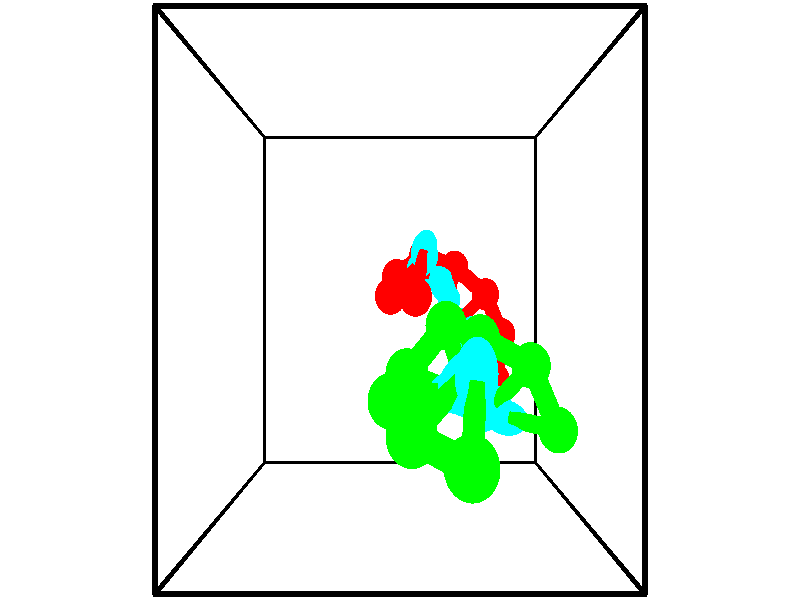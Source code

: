 // switches for output
#declare DRAW_BASES = 1; // possible values are 0, 1; only relevant for DNA ribbons
#declare DRAW_BASES_TYPE = 3; // possible values are 1, 2, 3; only relevant for DNA ribbons
#declare DRAW_FOG = 0; // set to 1 to enable fog

#include "colors.inc"

#include "transforms.inc"
background { rgb <1, 1, 1>}

#default {
   normal{
       ripples 0.25
       frequency 0.20
       turbulence 0.2
       lambda 5
   }
	finish {
		phong 0.1
		phong_size 40.
	}
}

// original window dimensions: 1024x640


// camera settings

camera {
	sky <-0, 1, 0>
	up <-0, 1, 0>
	right 1.6 * <1, 0, 0>
	location <2.5, 2.5, 11.1562>
	look_at <2.5, 2.5, 2.5>
	direction <0, 0, -8.6562>
	angle 67.0682
}


# declare cpy_camera_pos = <2.5, 2.5, 11.1562>;
# if (DRAW_FOG = 1)
fog {
	fog_type 2
	up vnormalize(cpy_camera_pos)
	color rgbt<1,1,1,0.3>
	distance 1e-5
	fog_alt 3e-3
	fog_offset 4
}
# end


// LIGHTS

# declare lum = 6;
global_settings {
	ambient_light rgb lum * <0.05, 0.05, 0.05>
	max_trace_level 15
}# declare cpy_direct_light_amount = 0.25;
light_source
{	1000 * <-1, -1, 1>,
	rgb lum * cpy_direct_light_amount
	parallel
}

light_source
{	1000 * <1, 1, -1>,
	rgb lum * cpy_direct_light_amount
	parallel
}

// strand 0

// nucleotide -1

// particle -1
sphere {
	<2.730742, 2.540507, 2.100016> 0.250000
	pigment { color rgbt <1,0,0,0> }
	no_shadow
}
cylinder {
	<2.814182, 2.890198, 1.924648>,  <2.864246, 3.100012, 1.819427>, 0.100000
	pigment { color rgbt <1,0,0,0> }
	no_shadow
}
cylinder {
	<2.814182, 2.890198, 1.924648>,  <2.730742, 2.540507, 2.100016>, 0.100000
	pigment { color rgbt <1,0,0,0> }
	no_shadow
}

// particle -1
sphere {
	<2.814182, 2.890198, 1.924648> 0.100000
	pigment { color rgbt <1,0,0,0> }
	no_shadow
}
sphere {
	0, 1
	scale<0.080000,0.200000,0.300000>
	matrix <0.075161, -0.461286, -0.884062,
		-0.975109, 0.151464, -0.161932,
		0.208601, 0.874228, -0.438420,
		2.876762, 3.152466, 1.793122>
	pigment { color rgbt <0,1,1,0> }
	no_shadow
}
cylinder {
	<2.349240, 2.552902, 1.487224>,  <2.730742, 2.540507, 2.100016>, 0.130000
	pigment { color rgbt <1,0,0,0> }
	no_shadow
}

// nucleotide -1

// particle -1
sphere {
	<2.349240, 2.552902, 1.487224> 0.250000
	pigment { color rgbt <1,0,0,0> }
	no_shadow
}
cylinder {
	<2.644569, 2.814178, 1.420029>,  <2.821767, 2.970944, 1.379712>, 0.100000
	pigment { color rgbt <1,0,0,0> }
	no_shadow
}
cylinder {
	<2.644569, 2.814178, 1.420029>,  <2.349240, 2.552902, 1.487224>, 0.100000
	pigment { color rgbt <1,0,0,0> }
	no_shadow
}

// particle -1
sphere {
	<2.644569, 2.814178, 1.420029> 0.100000
	pigment { color rgbt <1,0,0,0> }
	no_shadow
}
sphere {
	0, 1
	scale<0.080000,0.200000,0.300000>
	matrix <0.124112, -0.376408, -0.918103,
		-0.662928, 0.657009, -0.358980,
		0.738325, 0.653190, -0.167988,
		2.866067, 3.010135, 1.369632>
	pigment { color rgbt <0,1,1,0> }
	no_shadow
}
cylinder {
	<2.440825, 2.840603, 0.738065>,  <2.349240, 2.552902, 1.487224>, 0.130000
	pigment { color rgbt <1,0,0,0> }
	no_shadow
}

// nucleotide -1

// particle -1
sphere {
	<2.440825, 2.840603, 0.738065> 0.250000
	pigment { color rgbt <1,0,0,0> }
	no_shadow
}
cylinder {
	<2.806217, 2.823830, 0.899952>,  <3.025452, 2.813766, 0.997084>, 0.100000
	pigment { color rgbt <1,0,0,0> }
	no_shadow
}
cylinder {
	<2.806217, 2.823830, 0.899952>,  <2.440825, 2.840603, 0.738065>, 0.100000
	pigment { color rgbt <1,0,0,0> }
	no_shadow
}

// particle -1
sphere {
	<2.806217, 2.823830, 0.899952> 0.100000
	pigment { color rgbt <1,0,0,0> }
	no_shadow
}
sphere {
	0, 1
	scale<0.080000,0.200000,0.300000>
	matrix <0.311918, -0.566538, -0.762720,
		0.261271, 0.822968, -0.504442,
		0.913479, -0.041932, 0.404718,
		3.080261, 2.811250, 1.021367>
	pigment { color rgbt <0,1,1,0> }
	no_shadow
}
cylinder {
	<2.914378, 3.166934, 0.302753>,  <2.440825, 2.840603, 0.738065>, 0.130000
	pigment { color rgbt <1,0,0,0> }
	no_shadow
}

// nucleotide -1

// particle -1
sphere {
	<2.914378, 3.166934, 0.302753> 0.250000
	pigment { color rgbt <1,0,0,0> }
	no_shadow
}
cylinder {
	<3.099834, 2.894882, 0.529896>,  <3.211108, 2.731651, 0.666181>, 0.100000
	pigment { color rgbt <1,0,0,0> }
	no_shadow
}
cylinder {
	<3.099834, 2.894882, 0.529896>,  <2.914378, 3.166934, 0.302753>, 0.100000
	pigment { color rgbt <1,0,0,0> }
	no_shadow
}

// particle -1
sphere {
	<3.099834, 2.894882, 0.529896> 0.100000
	pigment { color rgbt <1,0,0,0> }
	no_shadow
}
sphere {
	0, 1
	scale<0.080000,0.200000,0.300000>
	matrix <0.309743, -0.476047, -0.823067,
		0.830119, 0.557496, -0.010049,
		0.463640, -0.680130, 0.567856,
		3.238926, 2.690843, 0.700253>
	pigment { color rgbt <0,1,1,0> }
	no_shadow
}
cylinder {
	<3.511758, 3.011795, -0.019191>,  <2.914378, 3.166934, 0.302753>, 0.130000
	pigment { color rgbt <1,0,0,0> }
	no_shadow
}

// nucleotide -1

// particle -1
sphere {
	<3.511758, 3.011795, -0.019191> 0.250000
	pigment { color rgbt <1,0,0,0> }
	no_shadow
}
cylinder {
	<3.430511, 2.700584, 0.218605>,  <3.381764, 2.513858, 0.361283>, 0.100000
	pigment { color rgbt <1,0,0,0> }
	no_shadow
}
cylinder {
	<3.430511, 2.700584, 0.218605>,  <3.511758, 3.011795, -0.019191>, 0.100000
	pigment { color rgbt <1,0,0,0> }
	no_shadow
}

// particle -1
sphere {
	<3.430511, 2.700584, 0.218605> 0.100000
	pigment { color rgbt <1,0,0,0> }
	no_shadow
}
sphere {
	0, 1
	scale<0.080000,0.200000,0.300000>
	matrix <0.216168, -0.627796, -0.747759,
		0.954995, -0.023372, 0.295699,
		-0.203115, -0.778027, 0.594490,
		3.369577, 2.467176, 0.396952>
	pigment { color rgbt <0,1,1,0> }
	no_shadow
}
cylinder {
	<4.085597, 2.588355, -0.051432>,  <3.511758, 3.011795, -0.019191>, 0.130000
	pigment { color rgbt <1,0,0,0> }
	no_shadow
}

// nucleotide -1

// particle -1
sphere {
	<4.085597, 2.588355, -0.051432> 0.250000
	pigment { color rgbt <1,0,0,0> }
	no_shadow
}
cylinder {
	<3.784626, 2.342033, 0.042068>,  <3.604044, 2.194240, 0.098169>, 0.100000
	pigment { color rgbt <1,0,0,0> }
	no_shadow
}
cylinder {
	<3.784626, 2.342033, 0.042068>,  <4.085597, 2.588355, -0.051432>, 0.100000
	pigment { color rgbt <1,0,0,0> }
	no_shadow
}

// particle -1
sphere {
	<3.784626, 2.342033, 0.042068> 0.100000
	pigment { color rgbt <1,0,0,0> }
	no_shadow
}
sphere {
	0, 1
	scale<0.080000,0.200000,0.300000>
	matrix <0.137689, -0.494089, -0.858439,
		0.644124, -0.613727, 0.456555,
		-0.752426, -0.615804, 0.233751,
		3.558898, 2.157292, 0.112194>
	pigment { color rgbt <0,1,1,0> }
	no_shadow
}
cylinder {
	<4.391193, 1.970184, -0.072584>,  <4.085597, 2.588355, -0.051432>, 0.130000
	pigment { color rgbt <1,0,0,0> }
	no_shadow
}

// nucleotide -1

// particle -1
sphere {
	<4.391193, 1.970184, -0.072584> 0.250000
	pigment { color rgbt <1,0,0,0> }
	no_shadow
}
cylinder {
	<3.997051, 1.917763, -0.116219>,  <3.760566, 1.886310, -0.142399>, 0.100000
	pigment { color rgbt <1,0,0,0> }
	no_shadow
}
cylinder {
	<3.997051, 1.917763, -0.116219>,  <4.391193, 1.970184, -0.072584>, 0.100000
	pigment { color rgbt <1,0,0,0> }
	no_shadow
}

// particle -1
sphere {
	<3.997051, 1.917763, -0.116219> 0.100000
	pigment { color rgbt <1,0,0,0> }
	no_shadow
}
sphere {
	0, 1
	scale<0.080000,0.200000,0.300000>
	matrix <0.167273, -0.618813, -0.767522,
		0.033083, -0.774529, 0.631673,
		-0.985356, -0.131054, -0.109086,
		3.701445, 1.878447, -0.148944>
	pigment { color rgbt <0,1,1,0> }
	no_shadow
}
cylinder {
	<4.290991, 1.269389, -0.084830>,  <4.391193, 1.970184, -0.072584>, 0.130000
	pigment { color rgbt <1,0,0,0> }
	no_shadow
}

// nucleotide -1

// particle -1
sphere {
	<4.290991, 1.269389, -0.084830> 0.250000
	pigment { color rgbt <1,0,0,0> }
	no_shadow
}
cylinder {
	<3.968689, 1.410912, -0.274811>,  <3.775308, 1.495825, -0.388799>, 0.100000
	pigment { color rgbt <1,0,0,0> }
	no_shadow
}
cylinder {
	<3.968689, 1.410912, -0.274811>,  <4.290991, 1.269389, -0.084830>, 0.100000
	pigment { color rgbt <1,0,0,0> }
	no_shadow
}

// particle -1
sphere {
	<3.968689, 1.410912, -0.274811> 0.100000
	pigment { color rgbt <1,0,0,0> }
	no_shadow
}
sphere {
	0, 1
	scale<0.080000,0.200000,0.300000>
	matrix <0.187757, -0.607979, -0.771433,
		-0.561694, -0.710764, 0.423455,
		-0.805759, 0.353803, -0.474949,
		3.726963, 1.517054, -0.417296>
	pigment { color rgbt <0,1,1,0> }
	no_shadow
}
// strand 1

// nucleotide -1

// particle -1
sphere {
	<4.556323, 1.090039, 3.296498> 0.250000
	pigment { color rgbt <0,1,0,0> }
	no_shadow
}
cylinder {
	<4.195468, 1.139648, 3.131203>,  <3.978955, 1.169414, 3.032025>, 0.100000
	pigment { color rgbt <0,1,0,0> }
	no_shadow
}
cylinder {
	<4.195468, 1.139648, 3.131203>,  <4.556323, 1.090039, 3.296498>, 0.100000
	pigment { color rgbt <0,1,0,0> }
	no_shadow
}

// particle -1
sphere {
	<4.195468, 1.139648, 3.131203> 0.100000
	pigment { color rgbt <0,1,0,0> }
	no_shadow
}
sphere {
	0, 1
	scale<0.080000,0.200000,0.300000>
	matrix <-0.348336, 0.355779, 0.867227,
		0.254578, 0.926304, -0.277760,
		-0.902137, 0.124023, -0.413239,
		3.924827, 1.176855, 3.007231>
	pigment { color rgbt <0,1,1,0> }
	no_shadow
}
cylinder {
	<4.199264, 1.793980, 3.323545>,  <4.556323, 1.090039, 3.296498>, 0.130000
	pigment { color rgbt <0,1,0,0> }
	no_shadow
}

// nucleotide -1

// particle -1
sphere {
	<4.199264, 1.793980, 3.323545> 0.250000
	pigment { color rgbt <0,1,0,0> }
	no_shadow
}
cylinder {
	<3.904061, 1.524185, 3.315376>,  <3.726940, 1.362309, 3.310475>, 0.100000
	pigment { color rgbt <0,1,0,0> }
	no_shadow
}
cylinder {
	<3.904061, 1.524185, 3.315376>,  <4.199264, 1.793980, 3.323545>, 0.100000
	pigment { color rgbt <0,1,0,0> }
	no_shadow
}

// particle -1
sphere {
	<3.904061, 1.524185, 3.315376> 0.100000
	pigment { color rgbt <0,1,0,0> }
	no_shadow
}
sphere {
	0, 1
	scale<0.080000,0.200000,0.300000>
	matrix <-0.319592, 0.322716, 0.890907,
		-0.594314, 0.664020, -0.453726,
		-0.738005, -0.674486, -0.020420,
		3.682660, 1.321839, 3.309250>
	pigment { color rgbt <0,1,1,0> }
	no_shadow
}
cylinder {
	<3.536787, 2.096668, 3.355101>,  <4.199264, 1.793980, 3.323545>, 0.130000
	pigment { color rgbt <0,1,0,0> }
	no_shadow
}

// nucleotide -1

// particle -1
sphere {
	<3.536787, 2.096668, 3.355101> 0.250000
	pigment { color rgbt <0,1,0,0> }
	no_shadow
}
cylinder {
	<3.501058, 1.721344, 3.488724>,  <3.479620, 1.496149, 3.568897>, 0.100000
	pigment { color rgbt <0,1,0,0> }
	no_shadow
}
cylinder {
	<3.501058, 1.721344, 3.488724>,  <3.536787, 2.096668, 3.355101>, 0.100000
	pigment { color rgbt <0,1,0,0> }
	no_shadow
}

// particle -1
sphere {
	<3.501058, 1.721344, 3.488724> 0.100000
	pigment { color rgbt <0,1,0,0> }
	no_shadow
}
sphere {
	0, 1
	scale<0.080000,0.200000,0.300000>
	matrix <-0.268924, 0.345661, 0.898999,
		-0.959011, -0.009534, -0.283210,
		-0.089324, -0.938311, 0.334056,
		3.474261, 1.439851, 3.588941>
	pigment { color rgbt <0,1,1,0> }
	no_shadow
}
cylinder {
	<3.060757, 2.241660, 3.802343>,  <3.536787, 2.096668, 3.355101>, 0.130000
	pigment { color rgbt <0,1,0,0> }
	no_shadow
}

// nucleotide -1

// particle -1
sphere {
	<3.060757, 2.241660, 3.802343> 0.250000
	pigment { color rgbt <0,1,0,0> }
	no_shadow
}
cylinder {
	<3.189788, 1.873383, 3.890221>,  <3.267206, 1.652416, 3.942947>, 0.100000
	pigment { color rgbt <0,1,0,0> }
	no_shadow
}
cylinder {
	<3.189788, 1.873383, 3.890221>,  <3.060757, 2.241660, 3.802343>, 0.100000
	pigment { color rgbt <0,1,0,0> }
	no_shadow
}

// particle -1
sphere {
	<3.189788, 1.873383, 3.890221> 0.100000
	pigment { color rgbt <0,1,0,0> }
	no_shadow
}
sphere {
	0, 1
	scale<0.080000,0.200000,0.300000>
	matrix <-0.145890, 0.180968, 0.972608,
		-0.935233, -0.345793, -0.075944,
		0.322578, -0.920695, 0.219694,
		3.286561, 1.597174, 3.956129>
	pigment { color rgbt <0,1,1,0> }
	no_shadow
}
cylinder {
	<2.580982, 1.782815, 4.146428>,  <3.060757, 2.241660, 3.802343>, 0.130000
	pigment { color rgbt <0,1,0,0> }
	no_shadow
}

// nucleotide -1

// particle -1
sphere {
	<2.580982, 1.782815, 4.146428> 0.250000
	pigment { color rgbt <0,1,0,0> }
	no_shadow
}
cylinder {
	<2.936091, 1.690094, 4.305489>,  <3.149157, 1.634461, 4.400925>, 0.100000
	pigment { color rgbt <0,1,0,0> }
	no_shadow
}
cylinder {
	<2.936091, 1.690094, 4.305489>,  <2.580982, 1.782815, 4.146428>, 0.100000
	pigment { color rgbt <0,1,0,0> }
	no_shadow
}

// particle -1
sphere {
	<2.936091, 1.690094, 4.305489> 0.100000
	pigment { color rgbt <0,1,0,0> }
	no_shadow
}
sphere {
	0, 1
	scale<0.080000,0.200000,0.300000>
	matrix <-0.356274, 0.200926, 0.912523,
		-0.291425, -0.951785, 0.095791,
		0.887773, -0.231804, 0.397651,
		3.202423, 1.620553, 4.424784>
	pigment { color rgbt <0,1,1,0> }
	no_shadow
}
cylinder {
	<2.404381, 1.602702, 4.729242>,  <2.580982, 1.782815, 4.146428>, 0.130000
	pigment { color rgbt <0,1,0,0> }
	no_shadow
}

// nucleotide -1

// particle -1
sphere {
	<2.404381, 1.602702, 4.729242> 0.250000
	pigment { color rgbt <0,1,0,0> }
	no_shadow
}
cylinder {
	<2.798401, 1.659149, 4.768768>,  <3.034813, 1.693018, 4.792484>, 0.100000
	pigment { color rgbt <0,1,0,0> }
	no_shadow
}
cylinder {
	<2.798401, 1.659149, 4.768768>,  <2.404381, 1.602702, 4.729242>, 0.100000
	pigment { color rgbt <0,1,0,0> }
	no_shadow
}

// particle -1
sphere {
	<2.798401, 1.659149, 4.768768> 0.100000
	pigment { color rgbt <0,1,0,0> }
	no_shadow
}
sphere {
	0, 1
	scale<0.080000,0.200000,0.300000>
	matrix <-0.149481, 0.414997, 0.897459,
		0.085640, -0.898812, 0.429886,
		0.985049, 0.141118, 0.098815,
		3.093915, 1.701485, 4.798413>
	pigment { color rgbt <0,1,1,0> }
	no_shadow
}
cylinder {
	<2.613082, 1.410138, 5.389824>,  <2.404381, 1.602702, 4.729242>, 0.130000
	pigment { color rgbt <0,1,0,0> }
	no_shadow
}

// nucleotide -1

// particle -1
sphere {
	<2.613082, 1.410138, 5.389824> 0.250000
	pigment { color rgbt <0,1,0,0> }
	no_shadow
}
cylinder {
	<2.905580, 1.670761, 5.309074>,  <3.081078, 1.827135, 5.260624>, 0.100000
	pigment { color rgbt <0,1,0,0> }
	no_shadow
}
cylinder {
	<2.905580, 1.670761, 5.309074>,  <2.613082, 1.410138, 5.389824>, 0.100000
	pigment { color rgbt <0,1,0,0> }
	no_shadow
}

// particle -1
sphere {
	<2.905580, 1.670761, 5.309074> 0.100000
	pigment { color rgbt <0,1,0,0> }
	no_shadow
}
sphere {
	0, 1
	scale<0.080000,0.200000,0.300000>
	matrix <-0.125799, 0.419695, 0.898905,
		0.670416, -0.631923, 0.388865,
		0.731244, 0.651559, -0.201875,
		3.124953, 1.866229, 5.248512>
	pigment { color rgbt <0,1,1,0> }
	no_shadow
}
cylinder {
	<3.136917, 1.256268, 5.807085>,  <2.613082, 1.410138, 5.389824>, 0.130000
	pigment { color rgbt <0,1,0,0> }
	no_shadow
}

// nucleotide -1

// particle -1
sphere {
	<3.136917, 1.256268, 5.807085> 0.250000
	pigment { color rgbt <0,1,0,0> }
	no_shadow
}
cylinder {
	<3.174863, 1.639359, 5.698448>,  <3.197630, 1.869213, 5.633266>, 0.100000
	pigment { color rgbt <0,1,0,0> }
	no_shadow
}
cylinder {
	<3.174863, 1.639359, 5.698448>,  <3.136917, 1.256268, 5.807085>, 0.100000
	pigment { color rgbt <0,1,0,0> }
	no_shadow
}

// particle -1
sphere {
	<3.174863, 1.639359, 5.698448> 0.100000
	pigment { color rgbt <0,1,0,0> }
	no_shadow
}
sphere {
	0, 1
	scale<0.080000,0.200000,0.300000>
	matrix <0.006035, 0.272263, 0.962204,
		0.995472, -0.092917, 0.020048,
		0.094864, 0.957726, -0.271591,
		3.203322, 1.926676, 5.616971>
	pigment { color rgbt <0,1,1,0> }
	no_shadow
}
// box output
cylinder {
	<0.000000, 0.000000, 0.000000>,  <5.000000, 0.000000, 0.000000>, 0.025000
	pigment { color rgbt <0,0,0,0> }
	no_shadow
}
cylinder {
	<0.000000, 0.000000, 0.000000>,  <0.000000, 5.000000, 0.000000>, 0.025000
	pigment { color rgbt <0,0,0,0> }
	no_shadow
}
cylinder {
	<0.000000, 0.000000, 0.000000>,  <0.000000, 0.000000, 5.000000>, 0.025000
	pigment { color rgbt <0,0,0,0> }
	no_shadow
}
cylinder {
	<5.000000, 5.000000, 5.000000>,  <0.000000, 5.000000, 5.000000>, 0.025000
	pigment { color rgbt <0,0,0,0> }
	no_shadow
}
cylinder {
	<5.000000, 5.000000, 5.000000>,  <5.000000, 0.000000, 5.000000>, 0.025000
	pigment { color rgbt <0,0,0,0> }
	no_shadow
}
cylinder {
	<5.000000, 5.000000, 5.000000>,  <5.000000, 5.000000, 0.000000>, 0.025000
	pigment { color rgbt <0,0,0,0> }
	no_shadow
}
cylinder {
	<0.000000, 0.000000, 5.000000>,  <0.000000, 5.000000, 5.000000>, 0.025000
	pigment { color rgbt <0,0,0,0> }
	no_shadow
}
cylinder {
	<0.000000, 0.000000, 5.000000>,  <5.000000, 0.000000, 5.000000>, 0.025000
	pigment { color rgbt <0,0,0,0> }
	no_shadow
}
cylinder {
	<5.000000, 5.000000, 0.000000>,  <0.000000, 5.000000, 0.000000>, 0.025000
	pigment { color rgbt <0,0,0,0> }
	no_shadow
}
cylinder {
	<5.000000, 5.000000, 0.000000>,  <5.000000, 0.000000, 0.000000>, 0.025000
	pigment { color rgbt <0,0,0,0> }
	no_shadow
}
cylinder {
	<5.000000, 0.000000, 5.000000>,  <5.000000, 0.000000, 0.000000>, 0.025000
	pigment { color rgbt <0,0,0,0> }
	no_shadow
}
cylinder {
	<0.000000, 5.000000, 0.000000>,  <0.000000, 5.000000, 5.000000>, 0.025000
	pigment { color rgbt <0,0,0,0> }
	no_shadow
}
// end of box output
